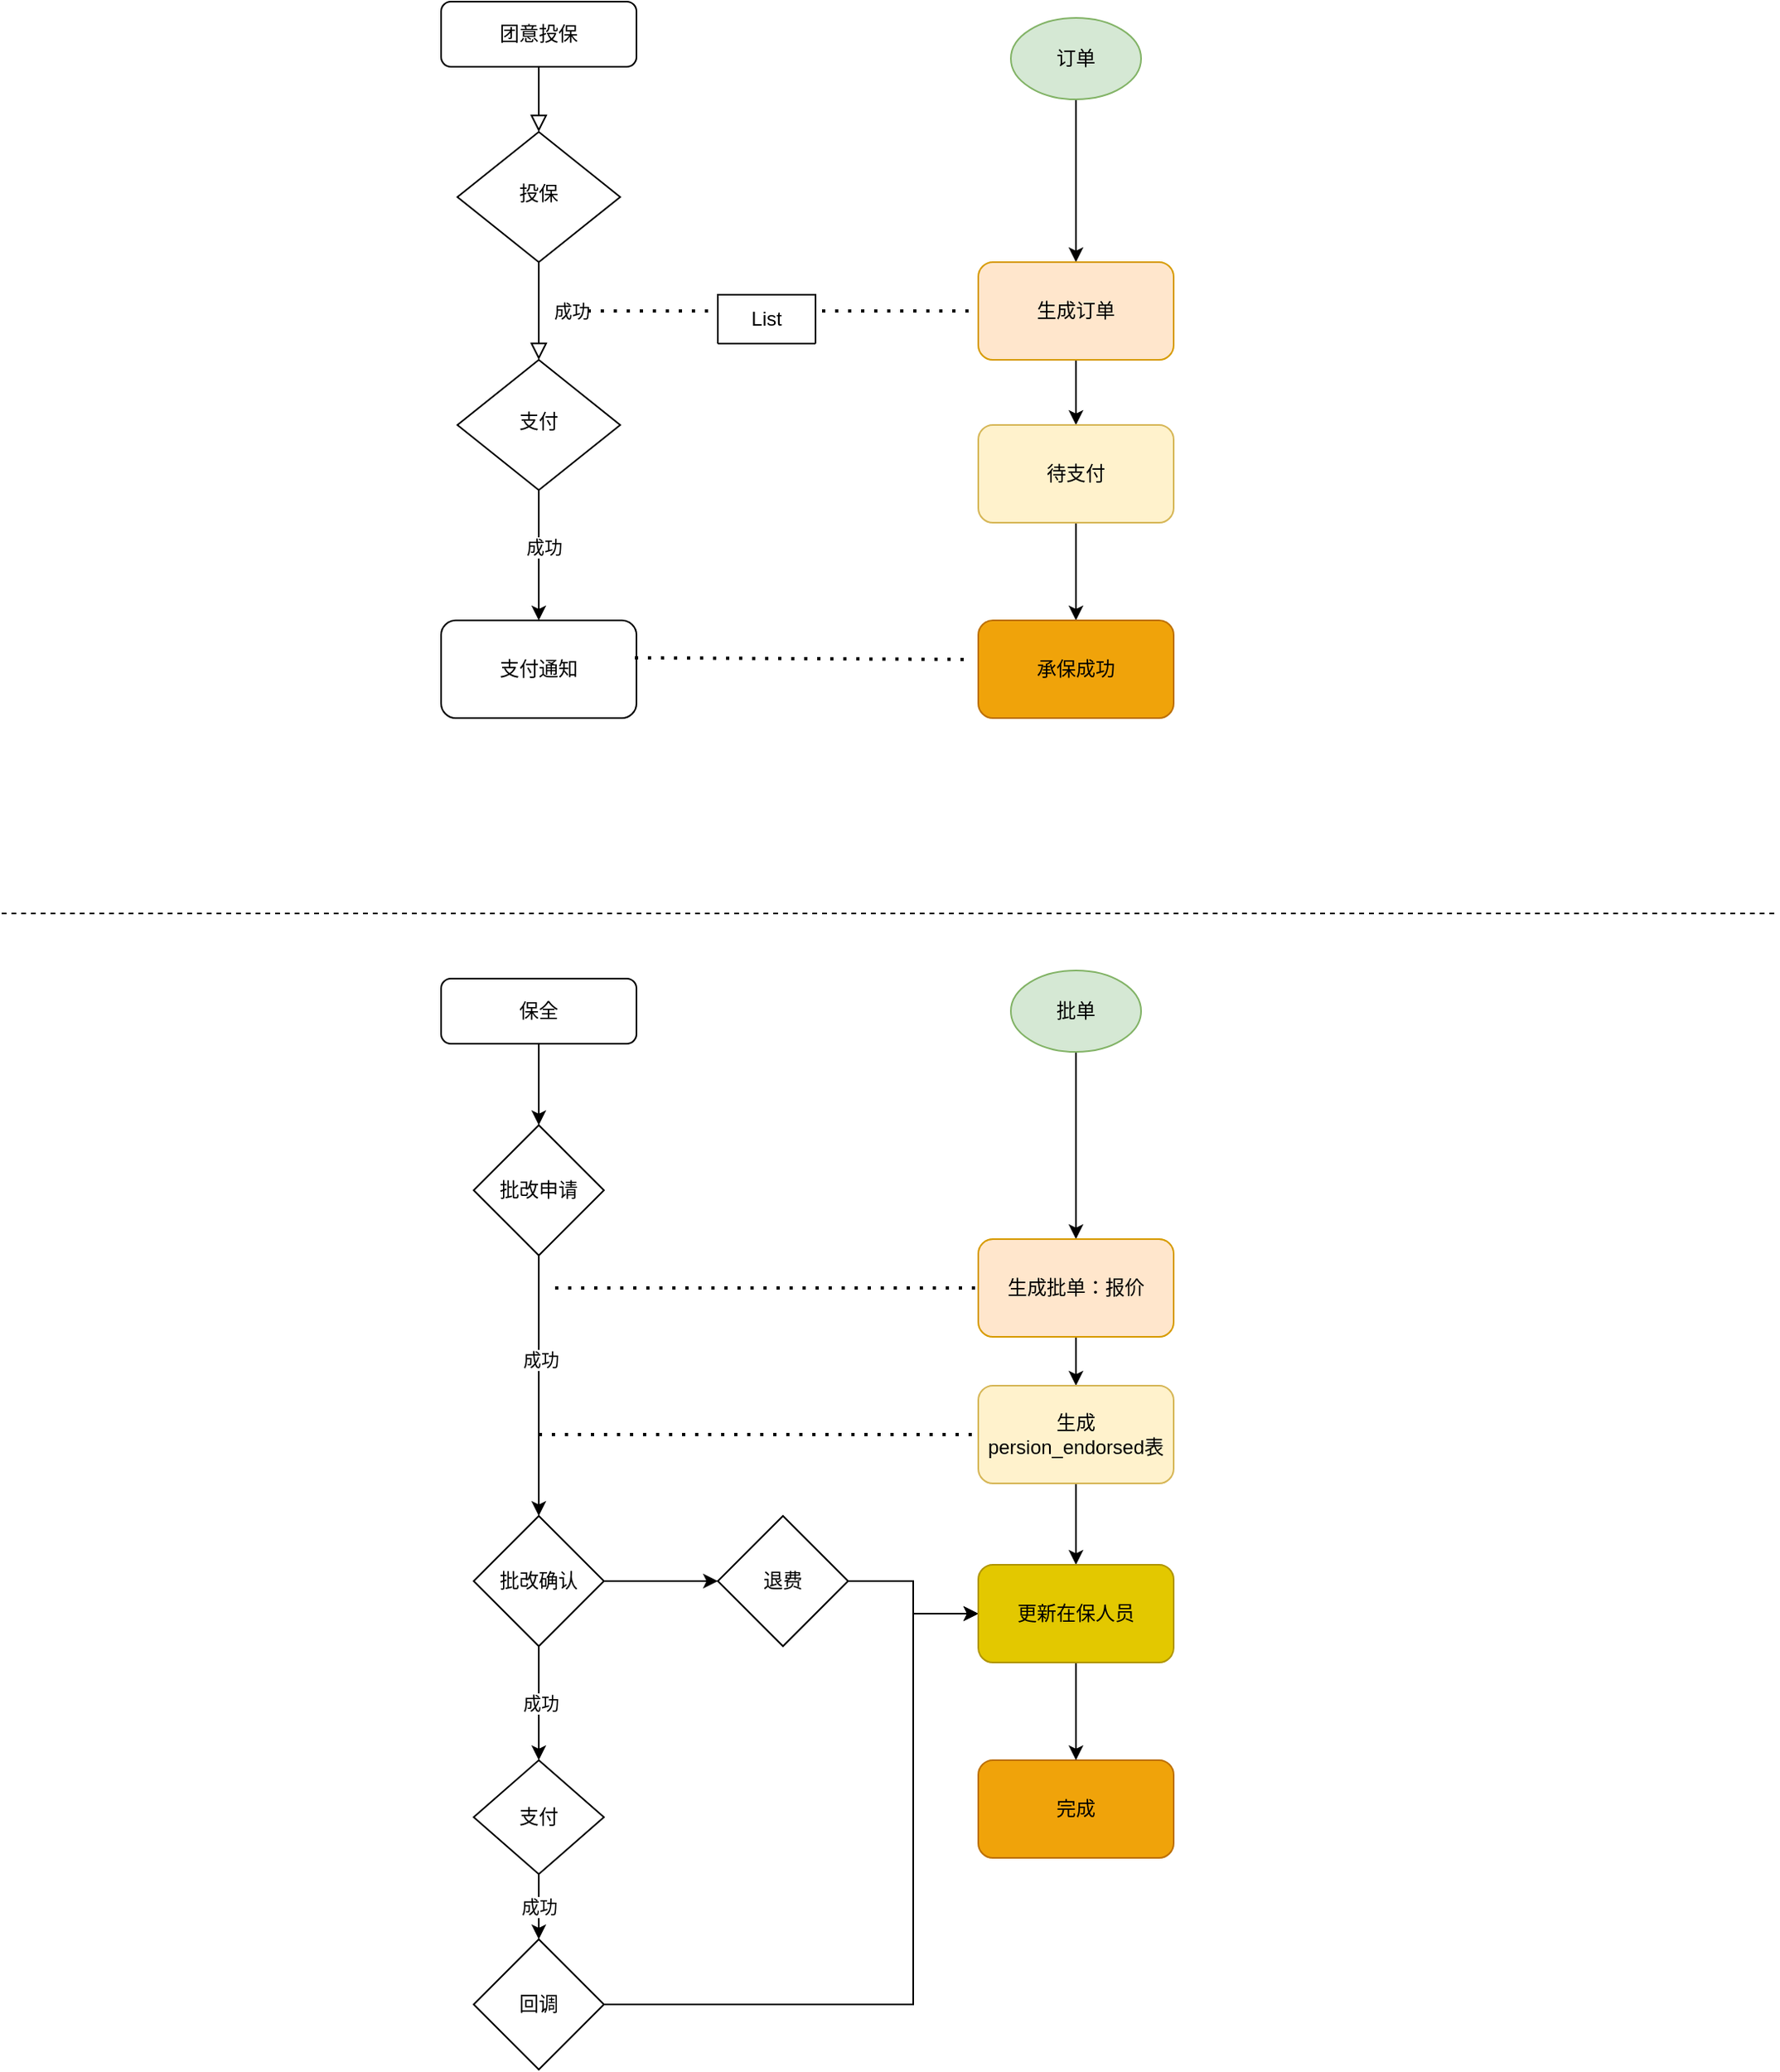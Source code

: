 <mxfile version="21.5.0" type="github">
  <diagram id="C5RBs43oDa-KdzZeNtuy" name="Page-1">
    <mxGraphModel dx="1434" dy="771" grid="1" gridSize="10" guides="1" tooltips="1" connect="1" arrows="1" fold="1" page="1" pageScale="1" pageWidth="827" pageHeight="1169" math="0" shadow="0">
      <root>
        <mxCell id="WIyWlLk6GJQsqaUBKTNV-0" />
        <mxCell id="WIyWlLk6GJQsqaUBKTNV-1" parent="WIyWlLk6GJQsqaUBKTNV-0" />
        <mxCell id="UuWQM_piIcWot9r0Aag3-12" value="" style="rounded=0;html=1;jettySize=auto;orthogonalLoop=1;fontSize=11;endArrow=block;endFill=0;endSize=8;strokeWidth=1;shadow=0;labelBackgroundColor=none;edgeStyle=orthogonalEdgeStyle;" parent="WIyWlLk6GJQsqaUBKTNV-1" source="UuWQM_piIcWot9r0Aag3-13" target="UuWQM_piIcWot9r0Aag3-15" edge="1">
          <mxGeometry relative="1" as="geometry" />
        </mxCell>
        <mxCell id="UuWQM_piIcWot9r0Aag3-13" value="团意投保" style="rounded=1;whiteSpace=wrap;html=1;fontSize=12;glass=0;strokeWidth=1;shadow=0;" parent="WIyWlLk6GJQsqaUBKTNV-1" vertex="1">
          <mxGeometry x="540" y="80" width="120" height="40" as="geometry" />
        </mxCell>
        <mxCell id="UuWQM_piIcWot9r0Aag3-14" value="成功" style="rounded=0;html=1;jettySize=auto;orthogonalLoop=1;fontSize=11;endArrow=block;endFill=0;endSize=8;strokeWidth=1;shadow=0;labelBackgroundColor=none;edgeStyle=orthogonalEdgeStyle;" parent="WIyWlLk6GJQsqaUBKTNV-1" source="UuWQM_piIcWot9r0Aag3-15" target="UuWQM_piIcWot9r0Aag3-17" edge="1">
          <mxGeometry y="20" relative="1" as="geometry">
            <mxPoint as="offset" />
          </mxGeometry>
        </mxCell>
        <mxCell id="UuWQM_piIcWot9r0Aag3-15" value="投保" style="rhombus;whiteSpace=wrap;html=1;shadow=0;fontFamily=Helvetica;fontSize=12;align=center;strokeWidth=1;spacing=6;spacingTop=-4;" parent="WIyWlLk6GJQsqaUBKTNV-1" vertex="1">
          <mxGeometry x="550" y="160" width="100" height="80" as="geometry" />
        </mxCell>
        <mxCell id="FCFqtDAyO3G43ZLxx6ZM-1" style="edgeStyle=orthogonalEdgeStyle;rounded=0;orthogonalLoop=1;jettySize=auto;html=1;exitX=0.5;exitY=1;exitDx=0;exitDy=0;entryX=0.5;entryY=0;entryDx=0;entryDy=0;" parent="WIyWlLk6GJQsqaUBKTNV-1" source="UuWQM_piIcWot9r0Aag3-17" target="FCFqtDAyO3G43ZLxx6ZM-0" edge="1">
          <mxGeometry relative="1" as="geometry" />
        </mxCell>
        <mxCell id="FCFqtDAyO3G43ZLxx6ZM-2" value="成功" style="edgeLabel;html=1;align=center;verticalAlign=middle;resizable=0;points=[];" parent="FCFqtDAyO3G43ZLxx6ZM-1" vertex="1" connectable="0">
          <mxGeometry x="-0.12" y="3" relative="1" as="geometry">
            <mxPoint as="offset" />
          </mxGeometry>
        </mxCell>
        <mxCell id="UuWQM_piIcWot9r0Aag3-17" value="支付" style="rhombus;whiteSpace=wrap;html=1;shadow=0;fontFamily=Helvetica;fontSize=12;align=center;strokeWidth=1;spacing=6;spacingTop=-4;" parent="WIyWlLk6GJQsqaUBKTNV-1" vertex="1">
          <mxGeometry x="550" y="300" width="100" height="80" as="geometry" />
        </mxCell>
        <mxCell id="FCFqtDAyO3G43ZLxx6ZM-10" style="edgeStyle=orthogonalEdgeStyle;rounded=0;orthogonalLoop=1;jettySize=auto;html=1;exitX=0.5;exitY=1;exitDx=0;exitDy=0;entryX=0.5;entryY=0;entryDx=0;entryDy=0;" parent="WIyWlLk6GJQsqaUBKTNV-1" source="UuWQM_piIcWot9r0Aag3-27" target="FCFqtDAyO3G43ZLxx6ZM-9" edge="1">
          <mxGeometry relative="1" as="geometry" />
        </mxCell>
        <mxCell id="UuWQM_piIcWot9r0Aag3-27" value="保全" style="rounded=1;whiteSpace=wrap;html=1;fontSize=12;glass=0;strokeWidth=1;shadow=0;" parent="WIyWlLk6GJQsqaUBKTNV-1" vertex="1">
          <mxGeometry x="540" y="680" width="120" height="40" as="geometry" />
        </mxCell>
        <mxCell id="g-3VlIbjxsWwOeeW5B8L-2" style="edgeStyle=orthogonalEdgeStyle;rounded=0;orthogonalLoop=1;jettySize=auto;html=1;exitX=0.5;exitY=1;exitDx=0;exitDy=0;" parent="WIyWlLk6GJQsqaUBKTNV-1" source="ri8IQjhFHOZix-RJiCZm-0" target="ri8IQjhFHOZix-RJiCZm-6" edge="1">
          <mxGeometry relative="1" as="geometry" />
        </mxCell>
        <mxCell id="ri8IQjhFHOZix-RJiCZm-0" value="订单" style="ellipse;whiteSpace=wrap;html=1;fillColor=#d5e8d4;strokeColor=#82b366;" parent="WIyWlLk6GJQsqaUBKTNV-1" vertex="1">
          <mxGeometry x="890" y="90" width="80" height="50" as="geometry" />
        </mxCell>
        <mxCell id="g-3VlIbjxsWwOeeW5B8L-4" style="edgeStyle=orthogonalEdgeStyle;rounded=0;orthogonalLoop=1;jettySize=auto;html=1;exitX=0.5;exitY=1;exitDx=0;exitDy=0;entryX=0.5;entryY=0;entryDx=0;entryDy=0;" parent="WIyWlLk6GJQsqaUBKTNV-1" source="ri8IQjhFHOZix-RJiCZm-6" target="g-3VlIbjxsWwOeeW5B8L-3" edge="1">
          <mxGeometry relative="1" as="geometry" />
        </mxCell>
        <mxCell id="ri8IQjhFHOZix-RJiCZm-6" value="生成订单" style="rounded=1;whiteSpace=wrap;html=1;fillColor=#ffe6cc;strokeColor=#d79b00;" parent="WIyWlLk6GJQsqaUBKTNV-1" vertex="1">
          <mxGeometry x="870" y="240" width="120" height="60" as="geometry" />
        </mxCell>
        <mxCell id="g-3VlIbjxsWwOeeW5B8L-1" value="" style="endArrow=none;dashed=1;html=1;dashPattern=1 3;strokeWidth=2;rounded=0;entryX=0;entryY=0.5;entryDx=0;entryDy=0;" parent="WIyWlLk6GJQsqaUBKTNV-1" target="ri8IQjhFHOZix-RJiCZm-6" edge="1">
          <mxGeometry width="50" height="50" relative="1" as="geometry">
            <mxPoint x="630" y="270" as="sourcePoint" />
            <mxPoint x="750" y="370" as="targetPoint" />
          </mxGeometry>
        </mxCell>
        <mxCell id="FCFqtDAyO3G43ZLxx6ZM-4" style="edgeStyle=orthogonalEdgeStyle;rounded=0;orthogonalLoop=1;jettySize=auto;html=1;exitX=0.5;exitY=1;exitDx=0;exitDy=0;" parent="WIyWlLk6GJQsqaUBKTNV-1" source="g-3VlIbjxsWwOeeW5B8L-3" target="FCFqtDAyO3G43ZLxx6ZM-3" edge="1">
          <mxGeometry relative="1" as="geometry" />
        </mxCell>
        <mxCell id="g-3VlIbjxsWwOeeW5B8L-3" value="待支付" style="rounded=1;whiteSpace=wrap;html=1;fillColor=#fff2cc;strokeColor=#d6b656;" parent="WIyWlLk6GJQsqaUBKTNV-1" vertex="1">
          <mxGeometry x="870" y="340" width="120" height="60" as="geometry" />
        </mxCell>
        <mxCell id="FCFqtDAyO3G43ZLxx6ZM-0" value="支付通知" style="rounded=1;whiteSpace=wrap;html=1;" parent="WIyWlLk6GJQsqaUBKTNV-1" vertex="1">
          <mxGeometry x="540" y="460" width="120" height="60" as="geometry" />
        </mxCell>
        <mxCell id="FCFqtDAyO3G43ZLxx6ZM-3" value="承保成功" style="rounded=1;whiteSpace=wrap;html=1;fillColor=#f0a30a;fontColor=#000000;strokeColor=#BD7000;" parent="WIyWlLk6GJQsqaUBKTNV-1" vertex="1">
          <mxGeometry x="870" y="460" width="120" height="60" as="geometry" />
        </mxCell>
        <mxCell id="FCFqtDAyO3G43ZLxx6ZM-5" value="" style="endArrow=none;dashed=1;html=1;dashPattern=1 3;strokeWidth=2;rounded=0;entryX=-0.033;entryY=0.4;entryDx=0;entryDy=0;entryPerimeter=0;exitX=0.992;exitY=0.383;exitDx=0;exitDy=0;exitPerimeter=0;" parent="WIyWlLk6GJQsqaUBKTNV-1" source="FCFqtDAyO3G43ZLxx6ZM-0" target="FCFqtDAyO3G43ZLxx6ZM-3" edge="1">
          <mxGeometry width="50" height="50" relative="1" as="geometry">
            <mxPoint x="700" y="420" as="sourcePoint" />
            <mxPoint x="750" y="370" as="targetPoint" />
          </mxGeometry>
        </mxCell>
        <mxCell id="FCFqtDAyO3G43ZLxx6ZM-6" value="" style="endArrow=none;dashed=1;html=1;rounded=0;" parent="WIyWlLk6GJQsqaUBKTNV-1" edge="1">
          <mxGeometry width="50" height="50" relative="1" as="geometry">
            <mxPoint x="270" y="640" as="sourcePoint" />
            <mxPoint x="1360" y="640" as="targetPoint" />
          </mxGeometry>
        </mxCell>
        <mxCell id="FCFqtDAyO3G43ZLxx6ZM-15" style="edgeStyle=orthogonalEdgeStyle;rounded=0;orthogonalLoop=1;jettySize=auto;html=1;exitX=0.5;exitY=1;exitDx=0;exitDy=0;" parent="WIyWlLk6GJQsqaUBKTNV-1" source="FCFqtDAyO3G43ZLxx6ZM-8" target="FCFqtDAyO3G43ZLxx6ZM-14" edge="1">
          <mxGeometry relative="1" as="geometry" />
        </mxCell>
        <mxCell id="FCFqtDAyO3G43ZLxx6ZM-8" value="批单" style="ellipse;whiteSpace=wrap;html=1;fillColor=#d5e8d4;strokeColor=#82b366;" parent="WIyWlLk6GJQsqaUBKTNV-1" vertex="1">
          <mxGeometry x="890" y="675" width="80" height="50" as="geometry" />
        </mxCell>
        <mxCell id="FCFqtDAyO3G43ZLxx6ZM-12" style="edgeStyle=orthogonalEdgeStyle;rounded=0;orthogonalLoop=1;jettySize=auto;html=1;exitX=0.5;exitY=1;exitDx=0;exitDy=0;entryX=0.5;entryY=0;entryDx=0;entryDy=0;" parent="WIyWlLk6GJQsqaUBKTNV-1" source="FCFqtDAyO3G43ZLxx6ZM-9" target="FCFqtDAyO3G43ZLxx6ZM-11" edge="1">
          <mxGeometry relative="1" as="geometry" />
        </mxCell>
        <mxCell id="FCFqtDAyO3G43ZLxx6ZM-13" value="成功" style="edgeLabel;html=1;align=center;verticalAlign=middle;resizable=0;points=[];" parent="FCFqtDAyO3G43ZLxx6ZM-12" vertex="1" connectable="0">
          <mxGeometry x="-0.2" y="1" relative="1" as="geometry">
            <mxPoint as="offset" />
          </mxGeometry>
        </mxCell>
        <mxCell id="FCFqtDAyO3G43ZLxx6ZM-9" value="批改申请" style="rhombus;whiteSpace=wrap;html=1;" parent="WIyWlLk6GJQsqaUBKTNV-1" vertex="1">
          <mxGeometry x="560" y="770" width="80" height="80" as="geometry" />
        </mxCell>
        <mxCell id="bkNOvytUzW1hp1kgnc7R-2" value="成功" style="edgeStyle=orthogonalEdgeStyle;rounded=0;orthogonalLoop=1;jettySize=auto;html=1;exitX=0.5;exitY=1;exitDx=0;exitDy=0;" edge="1" parent="WIyWlLk6GJQsqaUBKTNV-1" source="FCFqtDAyO3G43ZLxx6ZM-11">
          <mxGeometry relative="1" as="geometry">
            <mxPoint x="600" y="1160" as="targetPoint" />
          </mxGeometry>
        </mxCell>
        <mxCell id="bkNOvytUzW1hp1kgnc7R-5" style="edgeStyle=orthogonalEdgeStyle;rounded=0;orthogonalLoop=1;jettySize=auto;html=1;exitX=1;exitY=0.5;exitDx=0;exitDy=0;" edge="1" parent="WIyWlLk6GJQsqaUBKTNV-1" source="FCFqtDAyO3G43ZLxx6ZM-11" target="bkNOvytUzW1hp1kgnc7R-4">
          <mxGeometry relative="1" as="geometry" />
        </mxCell>
        <mxCell id="FCFqtDAyO3G43ZLxx6ZM-11" value="批改确认" style="rhombus;whiteSpace=wrap;html=1;" parent="WIyWlLk6GJQsqaUBKTNV-1" vertex="1">
          <mxGeometry x="560" y="1010" width="80" height="80" as="geometry" />
        </mxCell>
        <mxCell id="FCFqtDAyO3G43ZLxx6ZM-18" style="edgeStyle=orthogonalEdgeStyle;rounded=0;orthogonalLoop=1;jettySize=auto;html=1;exitX=0.5;exitY=1;exitDx=0;exitDy=0;entryX=0.5;entryY=0;entryDx=0;entryDy=0;" parent="WIyWlLk6GJQsqaUBKTNV-1" source="FCFqtDAyO3G43ZLxx6ZM-14" edge="1">
          <mxGeometry relative="1" as="geometry">
            <mxPoint x="930" y="930" as="targetPoint" />
          </mxGeometry>
        </mxCell>
        <mxCell id="FCFqtDAyO3G43ZLxx6ZM-14" value="生成批单：报价" style="rounded=1;whiteSpace=wrap;html=1;fillColor=#ffe6cc;strokeColor=#d79b00;" parent="WIyWlLk6GJQsqaUBKTNV-1" vertex="1">
          <mxGeometry x="870" y="840" width="120" height="60" as="geometry" />
        </mxCell>
        <mxCell id="FCFqtDAyO3G43ZLxx6ZM-16" value="" style="endArrow=none;dashed=1;html=1;dashPattern=1 3;strokeWidth=2;rounded=0;entryX=0;entryY=0.5;entryDx=0;entryDy=0;" parent="WIyWlLk6GJQsqaUBKTNV-1" target="FCFqtDAyO3G43ZLxx6ZM-14" edge="1">
          <mxGeometry width="50" height="50" relative="1" as="geometry">
            <mxPoint x="610" y="870" as="sourcePoint" />
            <mxPoint x="750" y="650" as="targetPoint" />
          </mxGeometry>
        </mxCell>
        <mxCell id="FCFqtDAyO3G43ZLxx6ZM-19" value="List" style="swimlane;fontStyle=0;childLayout=stackLayout;horizontal=1;startSize=30;horizontalStack=0;resizeParent=1;resizeParentMax=0;resizeLast=0;collapsible=1;marginBottom=0;whiteSpace=wrap;html=1;" parent="WIyWlLk6GJQsqaUBKTNV-1" vertex="1" collapsed="1">
          <mxGeometry x="710" y="260" width="60" height="30" as="geometry">
            <mxRectangle x="710" y="260" width="140" height="90" as="alternateBounds" />
          </mxGeometry>
        </mxCell>
        <mxCell id="FCFqtDAyO3G43ZLxx6ZM-20" value="投保单号" style="text;strokeColor=none;fillColor=none;align=left;verticalAlign=middle;spacingLeft=4;spacingRight=4;overflow=hidden;points=[[0,0.5],[1,0.5]];portConstraint=eastwest;rotatable=0;whiteSpace=wrap;html=1;" parent="FCFqtDAyO3G43ZLxx6ZM-19" vertex="1">
          <mxGeometry y="30" width="140" height="30" as="geometry" />
        </mxCell>
        <mxCell id="FCFqtDAyO3G43ZLxx6ZM-21" value="noticeNo" style="text;strokeColor=none;fillColor=none;align=left;verticalAlign=middle;spacingLeft=4;spacingRight=4;overflow=hidden;points=[[0,0.5],[1,0.5]];portConstraint=eastwest;rotatable=0;whiteSpace=wrap;html=1;" parent="FCFqtDAyO3G43ZLxx6ZM-19" vertex="1">
          <mxGeometry y="60" width="140" height="30" as="geometry" />
        </mxCell>
        <mxCell id="bkNOvytUzW1hp1kgnc7R-12" style="edgeStyle=orthogonalEdgeStyle;rounded=0;orthogonalLoop=1;jettySize=auto;html=1;exitX=0.5;exitY=1;exitDx=0;exitDy=0;" edge="1" parent="WIyWlLk6GJQsqaUBKTNV-1" source="bkNOvytUzW1hp1kgnc7R-0" target="bkNOvytUzW1hp1kgnc7R-11">
          <mxGeometry relative="1" as="geometry" />
        </mxCell>
        <mxCell id="bkNOvytUzW1hp1kgnc7R-0" value="生成persion_endorsed表" style="rounded=1;whiteSpace=wrap;html=1;fillColor=#fff2cc;strokeColor=#d6b656;" vertex="1" parent="WIyWlLk6GJQsqaUBKTNV-1">
          <mxGeometry x="870" y="930" width="120" height="60" as="geometry" />
        </mxCell>
        <mxCell id="bkNOvytUzW1hp1kgnc7R-1" value="" style="endArrow=none;dashed=1;html=1;dashPattern=1 3;strokeWidth=2;rounded=0;entryX=0;entryY=0.5;entryDx=0;entryDy=0;" edge="1" parent="WIyWlLk6GJQsqaUBKTNV-1" target="bkNOvytUzW1hp1kgnc7R-0">
          <mxGeometry width="50" height="50" relative="1" as="geometry">
            <mxPoint x="600" y="960" as="sourcePoint" />
            <mxPoint x="750" y="1060" as="targetPoint" />
          </mxGeometry>
        </mxCell>
        <mxCell id="bkNOvytUzW1hp1kgnc7R-7" value="成功" style="edgeStyle=orthogonalEdgeStyle;rounded=0;orthogonalLoop=1;jettySize=auto;html=1;exitX=0.5;exitY=1;exitDx=0;exitDy=0;entryX=0.5;entryY=0;entryDx=0;entryDy=0;" edge="1" parent="WIyWlLk6GJQsqaUBKTNV-1" source="bkNOvytUzW1hp1kgnc7R-3" target="bkNOvytUzW1hp1kgnc7R-6">
          <mxGeometry relative="1" as="geometry" />
        </mxCell>
        <mxCell id="bkNOvytUzW1hp1kgnc7R-3" value="支付" style="rhombus;whiteSpace=wrap;html=1;" vertex="1" parent="WIyWlLk6GJQsqaUBKTNV-1">
          <mxGeometry x="560" y="1160" width="80" height="70" as="geometry" />
        </mxCell>
        <mxCell id="bkNOvytUzW1hp1kgnc7R-13" style="edgeStyle=orthogonalEdgeStyle;rounded=0;orthogonalLoop=1;jettySize=auto;html=1;exitX=1;exitY=0.5;exitDx=0;exitDy=0;entryX=0;entryY=0.5;entryDx=0;entryDy=0;" edge="1" parent="WIyWlLk6GJQsqaUBKTNV-1" source="bkNOvytUzW1hp1kgnc7R-4" target="bkNOvytUzW1hp1kgnc7R-11">
          <mxGeometry relative="1" as="geometry" />
        </mxCell>
        <mxCell id="bkNOvytUzW1hp1kgnc7R-4" value="退费" style="rhombus;whiteSpace=wrap;html=1;" vertex="1" parent="WIyWlLk6GJQsqaUBKTNV-1">
          <mxGeometry x="710" y="1010" width="80" height="80" as="geometry" />
        </mxCell>
        <mxCell id="bkNOvytUzW1hp1kgnc7R-14" style="edgeStyle=orthogonalEdgeStyle;rounded=0;orthogonalLoop=1;jettySize=auto;html=1;exitX=1;exitY=0.5;exitDx=0;exitDy=0;entryX=0;entryY=0.5;entryDx=0;entryDy=0;" edge="1" parent="WIyWlLk6GJQsqaUBKTNV-1" source="bkNOvytUzW1hp1kgnc7R-6" target="bkNOvytUzW1hp1kgnc7R-11">
          <mxGeometry relative="1" as="geometry">
            <mxPoint x="870" y="1070" as="targetPoint" />
            <Array as="points">
              <mxPoint x="830" y="1310" />
              <mxPoint x="830" y="1070" />
            </Array>
          </mxGeometry>
        </mxCell>
        <mxCell id="bkNOvytUzW1hp1kgnc7R-6" value="回调" style="rhombus;whiteSpace=wrap;html=1;" vertex="1" parent="WIyWlLk6GJQsqaUBKTNV-1">
          <mxGeometry x="560" y="1270" width="80" height="80" as="geometry" />
        </mxCell>
        <mxCell id="bkNOvytUzW1hp1kgnc7R-9" value="完成" style="rounded=1;whiteSpace=wrap;html=1;fillColor=#f0a30a;fontColor=#000000;strokeColor=#BD7000;" vertex="1" parent="WIyWlLk6GJQsqaUBKTNV-1">
          <mxGeometry x="870" y="1160" width="120" height="60" as="geometry" />
        </mxCell>
        <mxCell id="bkNOvytUzW1hp1kgnc7R-15" style="edgeStyle=orthogonalEdgeStyle;rounded=0;orthogonalLoop=1;jettySize=auto;html=1;exitX=0.5;exitY=1;exitDx=0;exitDy=0;entryX=0.5;entryY=0;entryDx=0;entryDy=0;" edge="1" parent="WIyWlLk6GJQsqaUBKTNV-1" source="bkNOvytUzW1hp1kgnc7R-11" target="bkNOvytUzW1hp1kgnc7R-9">
          <mxGeometry relative="1" as="geometry" />
        </mxCell>
        <mxCell id="bkNOvytUzW1hp1kgnc7R-11" value="更新在保人员" style="rounded=1;whiteSpace=wrap;html=1;fillColor=#e3c800;fontColor=#000000;strokeColor=#B09500;" vertex="1" parent="WIyWlLk6GJQsqaUBKTNV-1">
          <mxGeometry x="870" y="1040" width="120" height="60" as="geometry" />
        </mxCell>
      </root>
    </mxGraphModel>
  </diagram>
</mxfile>
